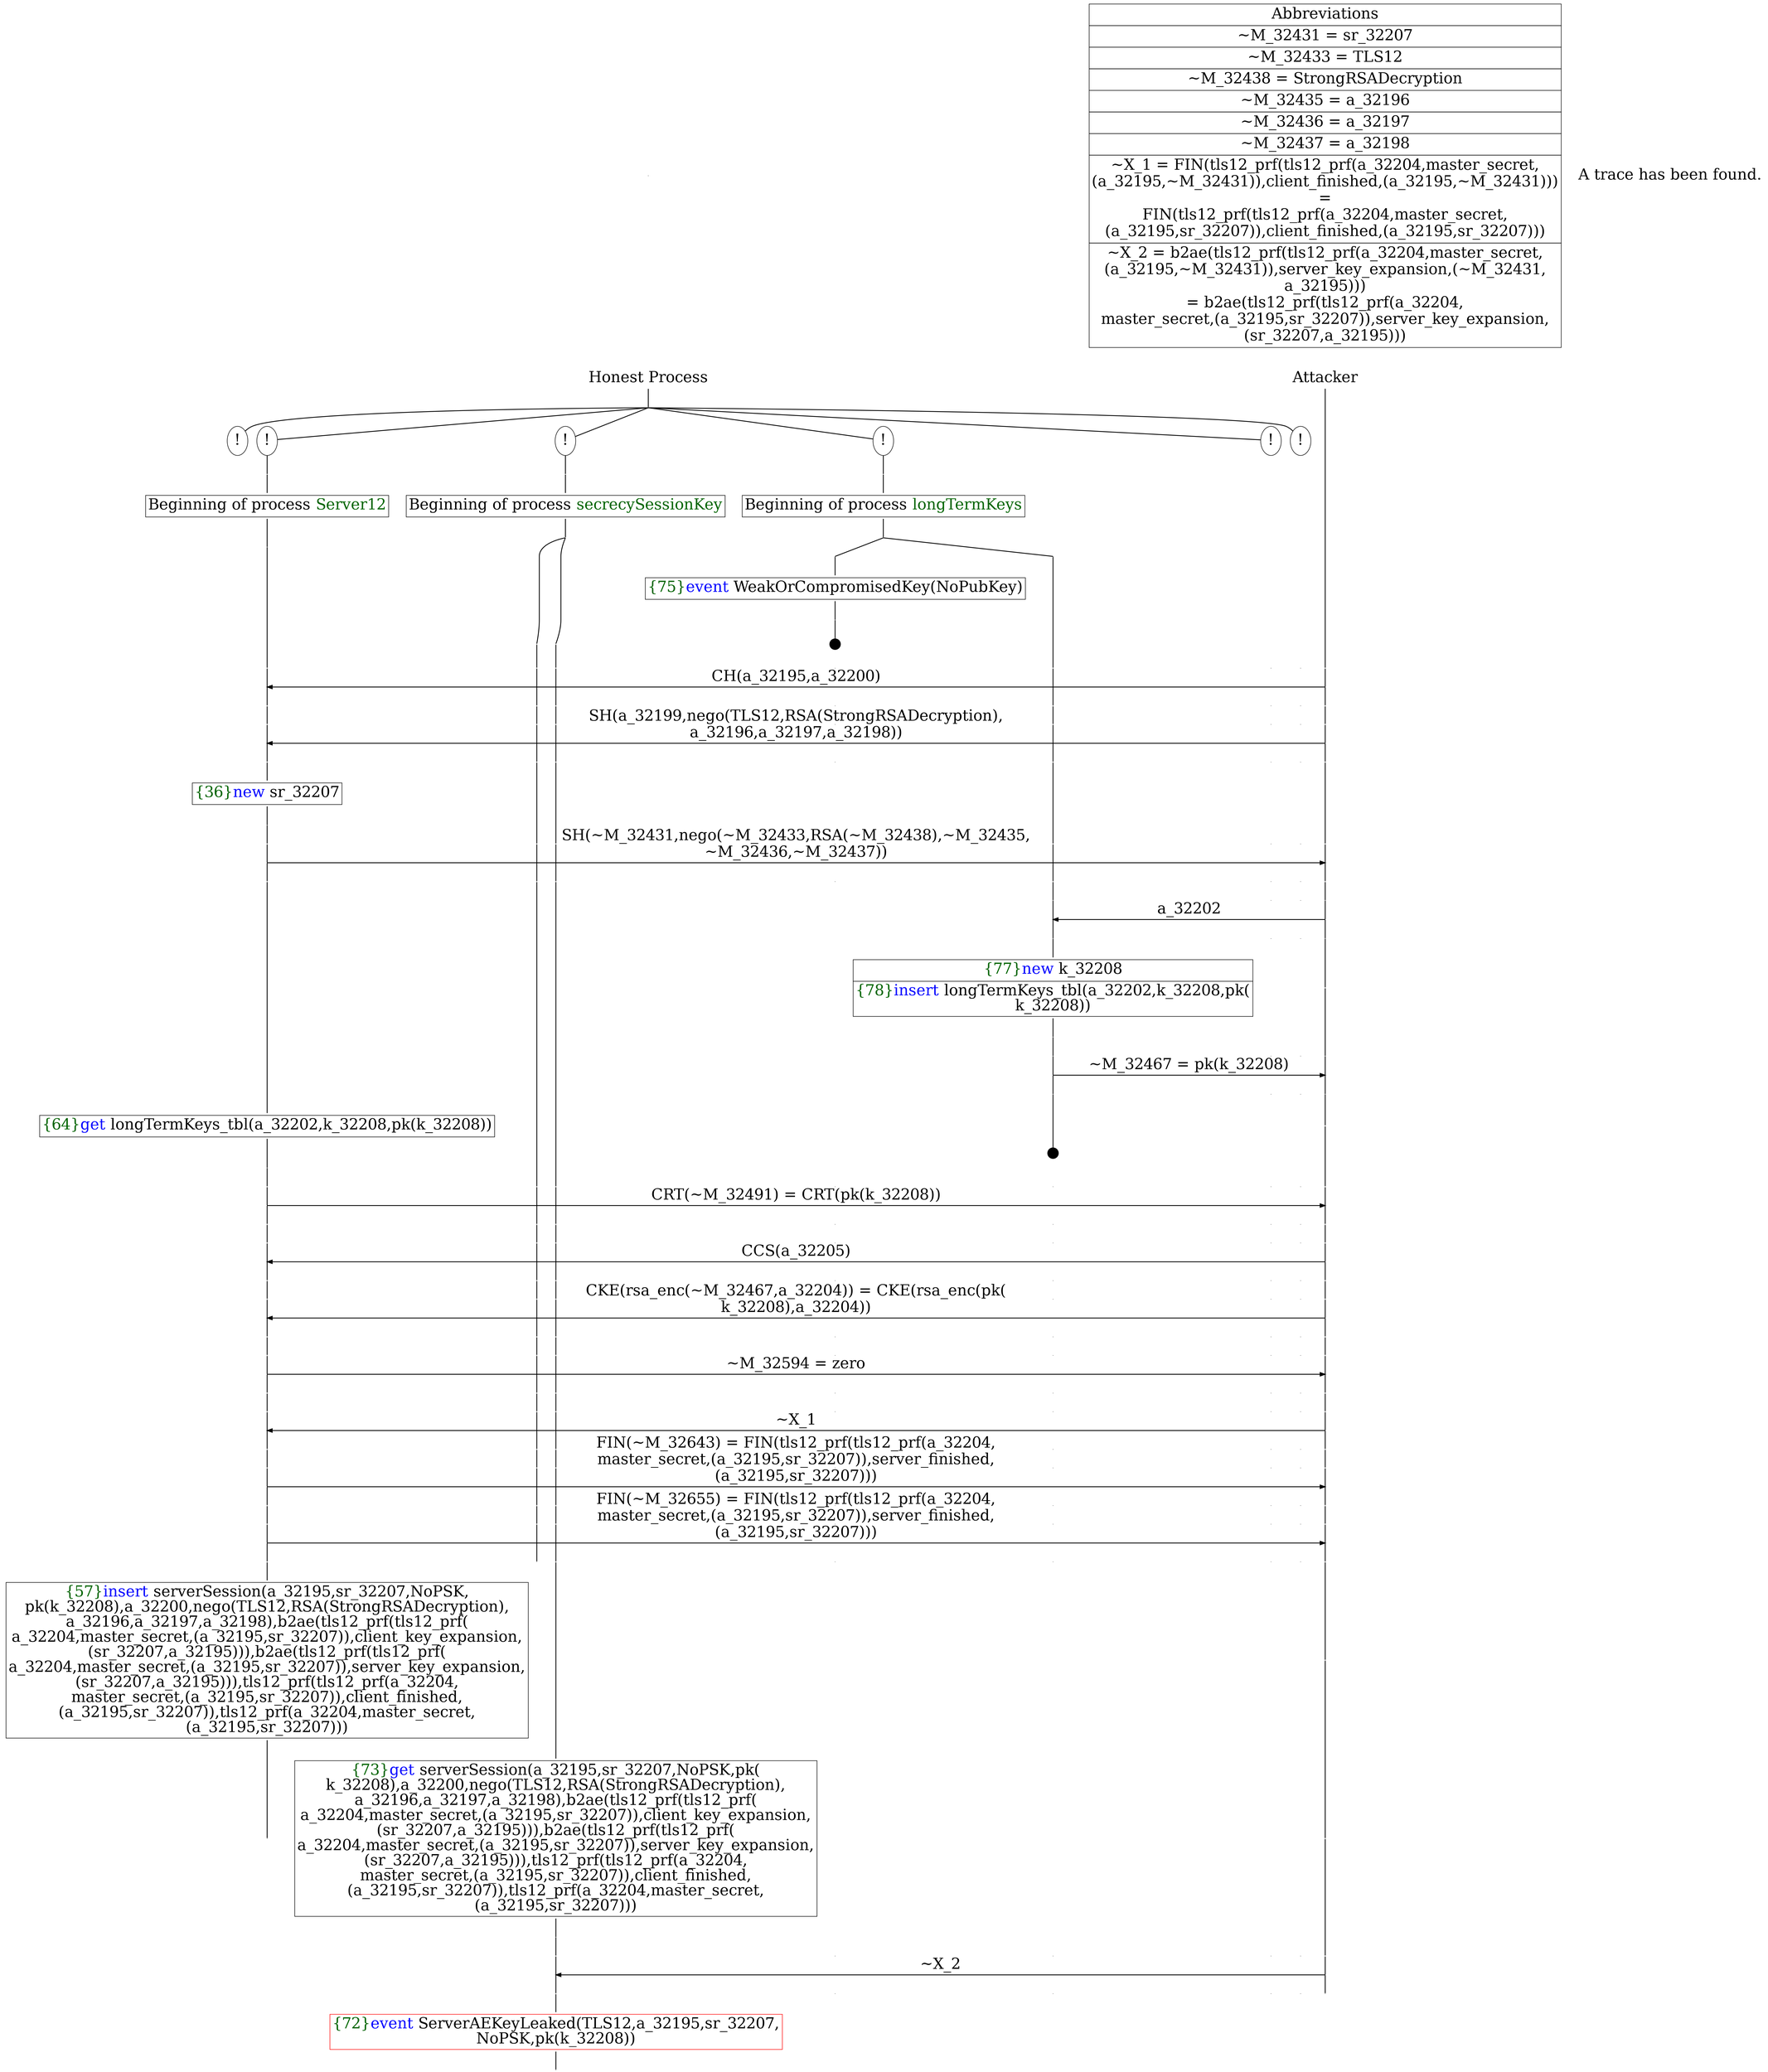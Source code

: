 digraph {
graph [ordering = out]
edge [arrowhead = none, penwidth = 1.6, fontsize = 30]
node [shape = point, width = 0, height = 0, fontsize = 30]
Trace<br/>
[label = <A trace has been found.<br/>
>, shape = plaintext]
P0__0 [label = "Honest Process", shape = plaintext]
P__0 [label = "Attacker", shape = plaintext]
Trace -> P0__0 [label = "", style = invisible, weight = 100]{rank = same; P0__0 P__0}
P0__0 -> P0__1 [label = <>, weight = 100]
/*RPar */
P0__1 -> P0_5__1 [label = <>]
P0__1 -> P0_4__1 [label = <>]
P0__1 -> P0_3__1 [label = <>]
P0__1 -> P0_2__1 [label = <>]
P0__1 -> P0_1__1 [label = <>]
P0__1 -> P0_0__1 [label = <>]
P0__1 [label = "", fixedsize = false, width = 0, height = 0, shape = none]
{rank = same; P0_0__1 P0_1__1 P0_2__1 P0_3__1 P0_4__1 P0_5__1}
P0_0__1 [label = "!", shape = ellipse]
P0_1__1 [label = "!", shape = ellipse]
P0_2__1 [label = "!", shape = ellipse]
P0_2_0__1 [label = "", fixedsize = false, width = 0, height = 0, shape = none]
P0_2__1 -> P0_2_0__1 [label = <>, weight = 100]
P0_2_0__1 -> P0_2_0__2 [label = <>, weight = 100]
P0_2_0__2 [shape = plaintext, label = <<TABLE BORDER="0" CELLBORDER="1" CELLSPACING="0" CELLPADDING="4"> <TR><TD>Beginning of process <FONT COLOR="darkgreen">longTermKeys</FONT></TD></TR></TABLE>>]
P0_2_0__2 -> P0_2_0__3 [label = <>, weight = 100]
/*RPar */
P0_2_0__3 -> P0_2_0_1__3 [label = <>]
P0_2_0__3 -> P0_2_0_0__3 [label = <>]
P0_2_0__3 [label = "", fixedsize = false, width = 0, height = 0, shape = none]
{rank = same; P0_2_0_0__3 P0_2_0_1__3}
P0_2_0_1__3 -> P0_2_0_1__4 [label = <>, weight = 100]
P0_2_0_1__4 [shape = plaintext, label = <<TABLE BORDER="0" CELLBORDER="1" CELLSPACING="0" CELLPADDING="4"> <TR><TD><FONT COLOR="darkgreen">{75}</FONT><FONT COLOR="blue">event</FONT> WeakOrCompromisedKey(NoPubKey)</TD></TR></TABLE>>]
P0_2_0_1__4 -> P0_2_0_1__5 [label = <>, weight = 100]
P0_2_0_1__6 [label = "", width = 0.3, height = 0.3]
P0_2_0_1__5 -> P0_2_0_1__6 [label = <>, weight = 100]
P0_3__1 [label = "!", shape = ellipse]
P0_3_0__1 [label = "", fixedsize = false, width = 0, height = 0, shape = none]
P0_3__1 -> P0_3_0__1 [label = <>, weight = 100]
P0_3_0__1 -> P0_3_0__2 [label = <>, weight = 100]
P0_3_0__2 [shape = plaintext, label = <<TABLE BORDER="0" CELLBORDER="1" CELLSPACING="0" CELLPADDING="4"> <TR><TD>Beginning of process <FONT COLOR="darkgreen">secrecySessionKey</FONT></TD></TR></TABLE>>]
P0_3_0__2 -> P0_3_0__3 [label = <>, weight = 100]
/*RPar */
P0_3_0__3 -> P0_3_0_1__3 [label = <>]
P0_3_0__3 -> P0_3_0_0__3 [label = <>]
P0_3_0__3 [label = "", fixedsize = false, width = 0, height = 0, shape = none]
{rank = same; P0_3_0_0__3 P0_3_0_1__3}
P0_4__1 [label = "!", shape = ellipse]
P0_4_0__1 [label = "", fixedsize = false, width = 0, height = 0, shape = none]
P0_4__1 -> P0_4_0__1 [label = <>, weight = 100]
P0_4_0__1 -> P0_4_0__2 [label = <>, weight = 100]
P0_4_0__2 [shape = plaintext, label = <<TABLE BORDER="0" CELLBORDER="1" CELLSPACING="0" CELLPADDING="4"> <TR><TD>Beginning of process <FONT COLOR="darkgreen">Server12</FONT></TD></TR></TABLE>>]
P0_4_0__2 -> P0_4_0__3 [label = <>, weight = 100]
P0_5__1 [label = "!", shape = ellipse]
P0_4_0__3 -> P0_4_0__4 [label = <>, weight = 100]
P0_3_0_1__3 -> P0_3_0_1__4 [label = <>, weight = 100]
P0_3_0_0__3 -> P0_3_0_0__4 [label = <>, weight = 100]
P0_2_0_1__7 [label = "", style = invisible]
P0_2_0_1__6 -> P0_2_0_1__7 [label = <>, weight = 100, style = invisible]
P0_2_0_0__3 -> P0_2_0_0__4 [label = <>, weight = 100]
P0_1__2 [label = "", style = invisible]
P0_1__1 -> P0_1__2 [label = <>, weight = 100, style = invisible]
P0_0__2 [label = "", style = invisible]
P0_0__1 -> P0_0__2 [label = <>, weight = 100, style = invisible]
P__0 -> P__1 [label = <>, weight = 100]
{rank = same; P__1 P0_0__2 P0_1__2 P0_2_0_0__4 P0_2_0_1__7 P0_3_0_0__4 P0_3_0_1__4 P0_4_0__4}
P0_4_0__4 -> P0_4_0__5 [label = <>, weight = 100]
P__1 -> P__2 [label = <>, weight = 100]
{rank = same; P__2 P0_4_0__5}
P0_4_0__5 -> P__2 [label = <CH(a_32195,a_32200)>, dir = back, arrowhead = normal]
P0_4_0__5 -> P0_4_0__6 [label = <>, weight = 100]
P0_3_0_1__4 -> P0_3_0_1__5 [label = <>, weight = 100]
P0_3_0_0__4 -> P0_3_0_0__5 [label = <>, weight = 100]
P0_2_0_1__8 [label = "", style = invisible]
P0_2_0_1__7 -> P0_2_0_1__8 [label = <>, weight = 100, style = invisible]
P0_2_0_0__4 -> P0_2_0_0__5 [label = <>, weight = 100]
P0_1__3 [label = "", style = invisible]
P0_1__2 -> P0_1__3 [label = <>, weight = 100, style = invisible]
P0_0__3 [label = "", style = invisible]
P0_0__2 -> P0_0__3 [label = <>, weight = 100, style = invisible]
P__2 -> P__3 [label = <>, weight = 100]
{rank = same; P__3 P0_0__3 P0_1__3 P0_2_0_0__5 P0_2_0_1__8 P0_3_0_0__5 P0_3_0_1__5 P0_4_0__6}
P0_4_0__6 -> P0_4_0__7 [label = <>, weight = 100]
P0_3_0_1__5 -> P0_3_0_1__6 [label = <>, weight = 100]
P0_3_0_0__5 -> P0_3_0_0__6 [label = <>, weight = 100]
P0_2_0_1__9 [label = "", style = invisible]
P0_2_0_1__8 -> P0_2_0_1__9 [label = <>, weight = 100, style = invisible]
P0_2_0_0__5 -> P0_2_0_0__6 [label = <>, weight = 100]
P0_1__4 [label = "", style = invisible]
P0_1__3 -> P0_1__4 [label = <>, weight = 100, style = invisible]
P0_0__4 [label = "", style = invisible]
P0_0__3 -> P0_0__4 [label = <>, weight = 100, style = invisible]
P__3 -> P__4 [label = <>, weight = 100]
{rank = same; P__4 P0_0__4 P0_1__4 P0_2_0_0__6 P0_2_0_1__9 P0_3_0_0__6 P0_3_0_1__6 P0_4_0__7}
P0_4_0__7 -> P0_4_0__8 [label = <>, weight = 100]
P__4 -> P__5 [label = <>, weight = 100]
{rank = same; P__5 P0_4_0__8}
P0_4_0__8 -> P__5 [label = <SH(a_32199,nego(TLS12,RSA(StrongRSADecryption),<br/>
a_32196,a_32197,a_32198))>, dir = back, arrowhead = normal]
P0_4_0__8 -> P0_4_0__9 [label = <>, weight = 100]
P0_3_0_1__6 -> P0_3_0_1__7 [label = <>, weight = 100]
P0_3_0_0__6 -> P0_3_0_0__7 [label = <>, weight = 100]
P0_2_0_1__10 [label = "", style = invisible]
P0_2_0_1__9 -> P0_2_0_1__10 [label = <>, weight = 100, style = invisible]
P0_2_0_0__6 -> P0_2_0_0__7 [label = <>, weight = 100]
P0_1__5 [label = "", style = invisible]
P0_1__4 -> P0_1__5 [label = <>, weight = 100, style = invisible]
P0_0__5 [label = "", style = invisible]
P0_0__4 -> P0_0__5 [label = <>, weight = 100, style = invisible]
P__5 -> P__6 [label = <>, weight = 100]
{rank = same; P__6 P0_0__5 P0_1__5 P0_2_0_0__7 P0_2_0_1__10 P0_3_0_0__7 P0_3_0_1__7 P0_4_0__9}
P0_4_0__9 -> P0_4_0__10 [label = <>, weight = 100]
P0_4_0__10 [shape = plaintext, label = <<TABLE BORDER="0" CELLBORDER="1" CELLSPACING="0" CELLPADDING="4"> <TR><TD><FONT COLOR="darkgreen">{36}</FONT><FONT COLOR="blue">new </FONT>sr_32207</TD></TR></TABLE>>]
P0_4_0__10 -> P0_4_0__11 [label = <>, weight = 100]
P0_4_0__11 -> P0_4_0__12 [label = <>, weight = 100]
P0_3_0_1__7 -> P0_3_0_1__8 [label = <>, weight = 100]
P0_3_0_0__7 -> P0_3_0_0__8 [label = <>, weight = 100]
P0_2_0_1__11 [label = "", style = invisible]
P0_2_0_1__10 -> P0_2_0_1__11 [label = <>, weight = 100, style = invisible]
P0_2_0_0__7 -> P0_2_0_0__8 [label = <>, weight = 100]
P0_1__6 [label = "", style = invisible]
P0_1__5 -> P0_1__6 [label = <>, weight = 100, style = invisible]
P0_0__6 [label = "", style = invisible]
P0_0__5 -> P0_0__6 [label = <>, weight = 100, style = invisible]
P__6 -> P__7 [label = <>, weight = 100]
{rank = same; P__7 P0_0__6 P0_1__6 P0_2_0_0__8 P0_2_0_1__11 P0_3_0_0__8 P0_3_0_1__8 P0_4_0__12}
P0_4_0__12 -> P0_4_0__13 [label = <>, weight = 100]
P__7 -> P__8 [label = <>, weight = 100]
{rank = same; P__8 P0_4_0__13}
P0_4_0__13 -> P__8 [label = <SH(~M_32431,nego(~M_32433,RSA(~M_32438),~M_32435,<br/>
~M_32436,~M_32437))>, arrowhead = normal]
P0_4_0__13 -> P0_4_0__14 [label = <>, weight = 100]
P0_3_0_1__8 -> P0_3_0_1__9 [label = <>, weight = 100]
P0_3_0_0__8 -> P0_3_0_0__9 [label = <>, weight = 100]
P0_2_0_1__12 [label = "", style = invisible]
P0_2_0_1__11 -> P0_2_0_1__12 [label = <>, weight = 100, style = invisible]
P0_2_0_0__8 -> P0_2_0_0__9 [label = <>, weight = 100]
P0_1__7 [label = "", style = invisible]
P0_1__6 -> P0_1__7 [label = <>, weight = 100, style = invisible]
P0_0__7 [label = "", style = invisible]
P0_0__6 -> P0_0__7 [label = <>, weight = 100, style = invisible]
P__8 -> P__9 [label = <>, weight = 100]
{rank = same; P__9 P0_0__7 P0_1__7 P0_2_0_0__9 P0_2_0_1__12 P0_3_0_0__9 P0_3_0_1__9 P0_4_0__14}
P0_2_0_0__9 -> P0_2_0_0__10 [label = <>, weight = 100]
P0_1__8 [label = "", style = invisible]
P0_1__7 -> P0_1__8 [label = <>, weight = 100, style = invisible]
P0_0__8 [label = "", style = invisible]
P0_0__7 -> P0_0__8 [label = <>, weight = 100, style = invisible]
P__9 -> P__10 [label = <>, weight = 100]
{rank = same; P__10 P0_0__8 P0_1__8 P0_2_0_0__10}
P0_2_0_0__10 -> P0_2_0_0__11 [label = <>, weight = 100]
P__10 -> P__11 [label = <>, weight = 100]
{rank = same; P__11 P0_2_0_0__11}
P0_2_0_0__11 -> P__11 [label = <a_32202>, dir = back, arrowhead = normal]
P0_2_0_0__11 -> P0_2_0_0__12 [label = <>, weight = 100]
P0_1__9 [label = "", style = invisible]
P0_1__8 -> P0_1__9 [label = <>, weight = 100, style = invisible]
P0_0__9 [label = "", style = invisible]
P0_0__8 -> P0_0__9 [label = <>, weight = 100, style = invisible]
P__11 -> P__12 [label = <>, weight = 100]
{rank = same; P__12 P0_0__9 P0_1__9 P0_2_0_0__12}
P0_2_0_0__12 -> P0_2_0_0__13 [label = <>, weight = 100]
P0_2_0_0__13 [shape = plaintext, label = <<TABLE BORDER="0" CELLBORDER="1" CELLSPACING="0" CELLPADDING="4"> <TR><TD><FONT COLOR="darkgreen">{77}</FONT><FONT COLOR="blue">new </FONT>k_32208</TD></TR><TR><TD><FONT COLOR="darkgreen">{78}</FONT><FONT COLOR="blue">insert </FONT>longTermKeys_tbl(a_32202,k_32208,pk(<br/>
k_32208))</TD></TR></TABLE>>]
P0_2_0_0__13 -> P0_2_0_0__14 [label = <>, weight = 100]
P__12 -> P__13 [label = <>, weight = 100]
{rank = same; P__13 P0_2_0_0__13}
P0_2_0_0__14 -> P0_2_0_0__15 [label = <>, weight = 100]
P0_1__10 [label = "", style = invisible]
P0_1__9 -> P0_1__10 [label = <>, weight = 100, style = invisible]
P0_0__10 [label = "", style = invisible]
P0_0__9 -> P0_0__10 [label = <>, weight = 100, style = invisible]
P__13 -> P__14 [label = <>, weight = 100]
{rank = same; P__14 P0_0__10 P0_1__10 P0_2_0_0__15}
P0_2_0_0__15 -> P0_2_0_0__16 [label = <>, weight = 100]
P__14 -> P__15 [label = <>, weight = 100]
{rank = same; P__15 P0_2_0_0__16}
P0_2_0_0__16 -> P__15 [label = <~M_32467 = pk(k_32208)>, arrowhead = normal]
P0_2_0_0__16 -> P0_2_0_0__17 [label = <>, weight = 100]
P0_1__11 [label = "", style = invisible]
P0_1__10 -> P0_1__11 [label = <>, weight = 100, style = invisible]
P0_0__11 [label = "", style = invisible]
P0_0__10 -> P0_0__11 [label = <>, weight = 100, style = invisible]
P__15 -> P__16 [label = <>, weight = 100]
{rank = same; P__16 P0_0__11 P0_1__11 P0_2_0_0__17}
P0_2_0_0__18 [label = "", width = 0.3, height = 0.3]
P0_2_0_0__17 -> P0_2_0_0__18 [label = <>, weight = 100]
P0_4_0__14 -> P0_4_0__15 [label = <>, weight = 100]
P0_4_0__15 [shape = plaintext, label = <<TABLE BORDER="0" CELLBORDER="1" CELLSPACING="0" CELLPADDING="4"> <TR><TD><FONT COLOR="darkgreen">{64}</FONT><FONT COLOR="blue">get </FONT>longTermKeys_tbl(a_32202,k_32208,pk(k_32208))<br/>
</TD></TR></TABLE>>]
P0_4_0__15 -> P0_4_0__16 [label = <>, weight = 100]
P__16 -> P__17 [label = <>, weight = 100]
{rank = same; P__17 P0_4_0__15}
P0_4_0__16 -> P0_4_0__17 [label = <>, weight = 100]
P0_3_0_1__9 -> P0_3_0_1__10 [label = <>, weight = 100]
P0_3_0_0__9 -> P0_3_0_0__10 [label = <>, weight = 100]
P0_2_0_1__13 [label = "", style = invisible]
P0_2_0_1__12 -> P0_2_0_1__13 [label = <>, weight = 100, style = invisible]
P0_2_0_0__19 [label = "", style = invisible]
P0_2_0_0__18 -> P0_2_0_0__19 [label = <>, weight = 100, style = invisible]
P0_1__12 [label = "", style = invisible]
P0_1__11 -> P0_1__12 [label = <>, weight = 100, style = invisible]
P0_0__12 [label = "", style = invisible]
P0_0__11 -> P0_0__12 [label = <>, weight = 100, style = invisible]
P__17 -> P__18 [label = <>, weight = 100]
{rank = same; P__18 P0_0__12 P0_1__12 P0_2_0_0__19 P0_2_0_1__13 P0_3_0_0__10 P0_3_0_1__10 P0_4_0__17}
P0_4_0__17 -> P0_4_0__18 [label = <>, weight = 100]
P__18 -> P__19 [label = <>, weight = 100]
{rank = same; P__19 P0_4_0__18}
P0_4_0__18 -> P__19 [label = <CRT(~M_32491) = CRT(pk(k_32208))>, arrowhead = normal]
P0_4_0__18 -> P0_4_0__19 [label = <>, weight = 100]
P0_3_0_1__10 -> P0_3_0_1__11 [label = <>, weight = 100]
P0_3_0_0__10 -> P0_3_0_0__11 [label = <>, weight = 100]
P0_2_0_1__14 [label = "", style = invisible]
P0_2_0_1__13 -> P0_2_0_1__14 [label = <>, weight = 100, style = invisible]
P0_2_0_0__20 [label = "", style = invisible]
P0_2_0_0__19 -> P0_2_0_0__20 [label = <>, weight = 100, style = invisible]
P0_1__13 [label = "", style = invisible]
P0_1__12 -> P0_1__13 [label = <>, weight = 100, style = invisible]
P0_0__13 [label = "", style = invisible]
P0_0__12 -> P0_0__13 [label = <>, weight = 100, style = invisible]
P__19 -> P__20 [label = <>, weight = 100]
{rank = same; P__20 P0_0__13 P0_1__13 P0_2_0_0__20 P0_2_0_1__14 P0_3_0_0__11 P0_3_0_1__11 P0_4_0__19}
P0_4_0__19 -> P0_4_0__20 [label = <>, weight = 100]
P0_3_0_1__11 -> P0_3_0_1__12 [label = <>, weight = 100]
P0_3_0_0__11 -> P0_3_0_0__12 [label = <>, weight = 100]
P0_2_0_1__15 [label = "", style = invisible]
P0_2_0_1__14 -> P0_2_0_1__15 [label = <>, weight = 100, style = invisible]
P0_2_0_0__21 [label = "", style = invisible]
P0_2_0_0__20 -> P0_2_0_0__21 [label = <>, weight = 100, style = invisible]
P0_1__14 [label = "", style = invisible]
P0_1__13 -> P0_1__14 [label = <>, weight = 100, style = invisible]
P0_0__14 [label = "", style = invisible]
P0_0__13 -> P0_0__14 [label = <>, weight = 100, style = invisible]
P__20 -> P__21 [label = <>, weight = 100]
{rank = same; P__21 P0_0__14 P0_1__14 P0_2_0_0__21 P0_2_0_1__15 P0_3_0_0__12 P0_3_0_1__12 P0_4_0__20}
P0_4_0__20 -> P0_4_0__21 [label = <>, weight = 100]
P__21 -> P__22 [label = <>, weight = 100]
{rank = same; P__22 P0_4_0__21}
P0_4_0__21 -> P__22 [label = <CCS(a_32205)>, dir = back, arrowhead = normal]
P0_4_0__21 -> P0_4_0__22 [label = <>, weight = 100]
P0_3_0_1__12 -> P0_3_0_1__13 [label = <>, weight = 100]
P0_3_0_0__12 -> P0_3_0_0__13 [label = <>, weight = 100]
P0_2_0_1__16 [label = "", style = invisible]
P0_2_0_1__15 -> P0_2_0_1__16 [label = <>, weight = 100, style = invisible]
P0_2_0_0__22 [label = "", style = invisible]
P0_2_0_0__21 -> P0_2_0_0__22 [label = <>, weight = 100, style = invisible]
P0_1__15 [label = "", style = invisible]
P0_1__14 -> P0_1__15 [label = <>, weight = 100, style = invisible]
P0_0__15 [label = "", style = invisible]
P0_0__14 -> P0_0__15 [label = <>, weight = 100, style = invisible]
P__22 -> P__23 [label = <>, weight = 100]
{rank = same; P__23 P0_0__15 P0_1__15 P0_2_0_0__22 P0_2_0_1__16 P0_3_0_0__13 P0_3_0_1__13 P0_4_0__22}
P0_4_0__22 -> P0_4_0__23 [label = <>, weight = 100]
P0_3_0_1__13 -> P0_3_0_1__14 [label = <>, weight = 100]
P0_3_0_0__13 -> P0_3_0_0__14 [label = <>, weight = 100]
P0_2_0_1__17 [label = "", style = invisible]
P0_2_0_1__16 -> P0_2_0_1__17 [label = <>, weight = 100, style = invisible]
P0_2_0_0__23 [label = "", style = invisible]
P0_2_0_0__22 -> P0_2_0_0__23 [label = <>, weight = 100, style = invisible]
P0_1__16 [label = "", style = invisible]
P0_1__15 -> P0_1__16 [label = <>, weight = 100, style = invisible]
P0_0__16 [label = "", style = invisible]
P0_0__15 -> P0_0__16 [label = <>, weight = 100, style = invisible]
P__23 -> P__24 [label = <>, weight = 100]
{rank = same; P__24 P0_0__16 P0_1__16 P0_2_0_0__23 P0_2_0_1__17 P0_3_0_0__14 P0_3_0_1__14 P0_4_0__23}
P0_4_0__23 -> P0_4_0__24 [label = <>, weight = 100]
P__24 -> P__25 [label = <>, weight = 100]
{rank = same; P__25 P0_4_0__24}
P0_4_0__24 -> P__25 [label = <CKE(rsa_enc(~M_32467,a_32204)) = CKE(rsa_enc(pk(<br/>
k_32208),a_32204))>, dir = back, arrowhead = normal]
P0_4_0__24 -> P0_4_0__25 [label = <>, weight = 100]
P0_3_0_1__14 -> P0_3_0_1__15 [label = <>, weight = 100]
P0_3_0_0__14 -> P0_3_0_0__15 [label = <>, weight = 100]
P0_2_0_1__18 [label = "", style = invisible]
P0_2_0_1__17 -> P0_2_0_1__18 [label = <>, weight = 100, style = invisible]
P0_2_0_0__24 [label = "", style = invisible]
P0_2_0_0__23 -> P0_2_0_0__24 [label = <>, weight = 100, style = invisible]
P0_1__17 [label = "", style = invisible]
P0_1__16 -> P0_1__17 [label = <>, weight = 100, style = invisible]
P0_0__17 [label = "", style = invisible]
P0_0__16 -> P0_0__17 [label = <>, weight = 100, style = invisible]
P__25 -> P__26 [label = <>, weight = 100]
{rank = same; P__26 P0_0__17 P0_1__17 P0_2_0_0__24 P0_2_0_1__18 P0_3_0_0__15 P0_3_0_1__15 P0_4_0__25}
P0_4_0__25 -> P0_4_0__26 [label = <>, weight = 100]
P0_3_0_1__15 -> P0_3_0_1__16 [label = <>, weight = 100]
P0_3_0_0__15 -> P0_3_0_0__16 [label = <>, weight = 100]
P0_2_0_1__19 [label = "", style = invisible]
P0_2_0_1__18 -> P0_2_0_1__19 [label = <>, weight = 100, style = invisible]
P0_2_0_0__25 [label = "", style = invisible]
P0_2_0_0__24 -> P0_2_0_0__25 [label = <>, weight = 100, style = invisible]
P0_1__18 [label = "", style = invisible]
P0_1__17 -> P0_1__18 [label = <>, weight = 100, style = invisible]
P0_0__18 [label = "", style = invisible]
P0_0__17 -> P0_0__18 [label = <>, weight = 100, style = invisible]
P__26 -> P__27 [label = <>, weight = 100]
{rank = same; P__27 P0_0__18 P0_1__18 P0_2_0_0__25 P0_2_0_1__19 P0_3_0_0__16 P0_3_0_1__16 P0_4_0__26}
P0_4_0__26 -> P0_4_0__27 [label = <>, weight = 100]
P__27 -> P__28 [label = <>, weight = 100]
{rank = same; P__28 P0_4_0__27}
P0_4_0__27 -> P__28 [label = <~M_32594 = zero>, arrowhead = normal]
P0_4_0__27 -> P0_4_0__28 [label = <>, weight = 100]
P0_3_0_1__16 -> P0_3_0_1__17 [label = <>, weight = 100]
P0_3_0_0__16 -> P0_3_0_0__17 [label = <>, weight = 100]
P0_2_0_1__20 [label = "", style = invisible]
P0_2_0_1__19 -> P0_2_0_1__20 [label = <>, weight = 100, style = invisible]
P0_2_0_0__26 [label = "", style = invisible]
P0_2_0_0__25 -> P0_2_0_0__26 [label = <>, weight = 100, style = invisible]
P0_1__19 [label = "", style = invisible]
P0_1__18 -> P0_1__19 [label = <>, weight = 100, style = invisible]
P0_0__19 [label = "", style = invisible]
P0_0__18 -> P0_0__19 [label = <>, weight = 100, style = invisible]
P__28 -> P__29 [label = <>, weight = 100]
{rank = same; P__29 P0_0__19 P0_1__19 P0_2_0_0__26 P0_2_0_1__20 P0_3_0_0__17 P0_3_0_1__17 P0_4_0__28}
P0_4_0__28 -> P0_4_0__29 [label = <>, weight = 100]
P0_3_0_1__17 -> P0_3_0_1__18 [label = <>, weight = 100]
P0_3_0_0__17 -> P0_3_0_0__18 [label = <>, weight = 100]
P0_2_0_1__21 [label = "", style = invisible]
P0_2_0_1__20 -> P0_2_0_1__21 [label = <>, weight = 100, style = invisible]
P0_2_0_0__27 [label = "", style = invisible]
P0_2_0_0__26 -> P0_2_0_0__27 [label = <>, weight = 100, style = invisible]
P0_1__20 [label = "", style = invisible]
P0_1__19 -> P0_1__20 [label = <>, weight = 100, style = invisible]
P0_0__20 [label = "", style = invisible]
P0_0__19 -> P0_0__20 [label = <>, weight = 100, style = invisible]
P__29 -> P__30 [label = <>, weight = 100]
{rank = same; P__30 P0_0__20 P0_1__20 P0_2_0_0__27 P0_2_0_1__21 P0_3_0_0__18 P0_3_0_1__18 P0_4_0__29}
P0_4_0__29 -> P0_4_0__30 [label = <>, weight = 100]
P__30 -> P__31 [label = <>, weight = 100]
{rank = same; P__31 P0_4_0__30}
P0_4_0__30 -> P__31 [label = <~X_1>, dir = back, arrowhead = normal]
P0_4_0__30 -> P0_4_0__31 [label = <>, weight = 100]
P0_3_0_1__18 -> P0_3_0_1__19 [label = <>, weight = 100]
P0_3_0_0__18 -> P0_3_0_0__19 [label = <>, weight = 100]
P0_2_0_1__22 [label = "", style = invisible]
P0_2_0_1__21 -> P0_2_0_1__22 [label = <>, weight = 100, style = invisible]
P0_2_0_0__28 [label = "", style = invisible]
P0_2_0_0__27 -> P0_2_0_0__28 [label = <>, weight = 100, style = invisible]
P0_1__21 [label = "", style = invisible]
P0_1__20 -> P0_1__21 [label = <>, weight = 100, style = invisible]
P0_0__21 [label = "", style = invisible]
P0_0__20 -> P0_0__21 [label = <>, weight = 100, style = invisible]
P__31 -> P__32 [label = <>, weight = 100]
{rank = same; P__32 P0_0__21 P0_1__21 P0_2_0_0__28 P0_2_0_1__22 P0_3_0_0__19 P0_3_0_1__19 P0_4_0__31}
P0_4_0__31 -> P0_4_0__32 [label = <>, weight = 100]
P0_3_0_1__19 -> P0_3_0_1__20 [label = <>, weight = 100]
P0_3_0_0__19 -> P0_3_0_0__20 [label = <>, weight = 100]
P0_2_0_1__23 [label = "", style = invisible]
P0_2_0_1__22 -> P0_2_0_1__23 [label = <>, weight = 100, style = invisible]
P0_2_0_0__29 [label = "", style = invisible]
P0_2_0_0__28 -> P0_2_0_0__29 [label = <>, weight = 100, style = invisible]
P0_1__22 [label = "", style = invisible]
P0_1__21 -> P0_1__22 [label = <>, weight = 100, style = invisible]
P0_0__22 [label = "", style = invisible]
P0_0__21 -> P0_0__22 [label = <>, weight = 100, style = invisible]
P__32 -> P__33 [label = <>, weight = 100]
{rank = same; P__33 P0_0__22 P0_1__22 P0_2_0_0__29 P0_2_0_1__23 P0_3_0_0__20 P0_3_0_1__20 P0_4_0__32}
P0_4_0__32 -> P0_4_0__33 [label = <>, weight = 100]
P__33 -> P__34 [label = <>, weight = 100]
{rank = same; P__34 P0_4_0__33}
P0_4_0__33 -> P__34 [label = <FIN(~M_32643) = FIN(tls12_prf(tls12_prf(a_32204,<br/>
master_secret,(a_32195,sr_32207)),server_finished,<br/>
(a_32195,sr_32207)))>, arrowhead = normal]
P0_4_0__33 -> P0_4_0__34 [label = <>, weight = 100]
P0_3_0_1__20 -> P0_3_0_1__21 [label = <>, weight = 100]
P0_3_0_0__20 -> P0_3_0_0__21 [label = <>, weight = 100]
P0_2_0_1__24 [label = "", style = invisible]
P0_2_0_1__23 -> P0_2_0_1__24 [label = <>, weight = 100, style = invisible]
P0_2_0_0__30 [label = "", style = invisible]
P0_2_0_0__29 -> P0_2_0_0__30 [label = <>, weight = 100, style = invisible]
P0_1__23 [label = "", style = invisible]
P0_1__22 -> P0_1__23 [label = <>, weight = 100, style = invisible]
P0_0__23 [label = "", style = invisible]
P0_0__22 -> P0_0__23 [label = <>, weight = 100, style = invisible]
P__34 -> P__35 [label = <>, weight = 100]
{rank = same; P__35 P0_0__23 P0_1__23 P0_2_0_0__30 P0_2_0_1__24 P0_3_0_0__21 P0_3_0_1__21 P0_4_0__34}
P0_4_0__34 -> P0_4_0__35 [label = <>, weight = 100]
P0_3_0_1__21 -> P0_3_0_1__22 [label = <>, weight = 100]
P0_3_0_0__21 -> P0_3_0_0__22 [label = <>, weight = 100]
P0_2_0_1__25 [label = "", style = invisible]
P0_2_0_1__24 -> P0_2_0_1__25 [label = <>, weight = 100, style = invisible]
P0_2_0_0__31 [label = "", style = invisible]
P0_2_0_0__30 -> P0_2_0_0__31 [label = <>, weight = 100, style = invisible]
P0_1__24 [label = "", style = invisible]
P0_1__23 -> P0_1__24 [label = <>, weight = 100, style = invisible]
P0_0__24 [label = "", style = invisible]
P0_0__23 -> P0_0__24 [label = <>, weight = 100, style = invisible]
P__35 -> P__36 [label = <>, weight = 100]
{rank = same; P__36 P0_0__24 P0_1__24 P0_2_0_0__31 P0_2_0_1__25 P0_3_0_0__22 P0_3_0_1__22 P0_4_0__35}
P0_4_0__35 -> P0_4_0__36 [label = <>, weight = 100]
P__36 -> P__37 [label = <>, weight = 100]
{rank = same; P__37 P0_4_0__36}
P0_4_0__36 -> P__37 [label = <FIN(~M_32655) = FIN(tls12_prf(tls12_prf(a_32204,<br/>
master_secret,(a_32195,sr_32207)),server_finished,<br/>
(a_32195,sr_32207)))>, arrowhead = normal]
P0_4_0__36 -> P0_4_0__37 [label = <>, weight = 100]
P0_3_0_1__22 -> P0_3_0_1__23 [label = <>, weight = 100]
P0_3_0_0__22 -> P0_3_0_0__23 [label = <>, weight = 100]
P0_2_0_1__26 [label = "", style = invisible]
P0_2_0_1__25 -> P0_2_0_1__26 [label = <>, weight = 100, style = invisible]
P0_2_0_0__32 [label = "", style = invisible]
P0_2_0_0__31 -> P0_2_0_0__32 [label = <>, weight = 100, style = invisible]
P0_1__25 [label = "", style = invisible]
P0_1__24 -> P0_1__25 [label = <>, weight = 100, style = invisible]
P0_0__25 [label = "", style = invisible]
P0_0__24 -> P0_0__25 [label = <>, weight = 100, style = invisible]
P__37 -> P__38 [label = <>, weight = 100]
{rank = same; P__38 P0_0__25 P0_1__25 P0_2_0_0__32 P0_2_0_1__26 P0_3_0_0__23 P0_3_0_1__23 P0_4_0__37}
P0_4_0__37 -> P0_4_0__38 [label = <>, weight = 100]
P0_4_0__38 [shape = plaintext, label = <<TABLE BORDER="0" CELLBORDER="1" CELLSPACING="0" CELLPADDING="4"> <TR><TD><FONT COLOR="darkgreen">{57}</FONT><FONT COLOR="blue">insert </FONT>serverSession(a_32195,sr_32207,NoPSK,<br/>
pk(k_32208),a_32200,nego(TLS12,RSA(StrongRSADecryption),<br/>
a_32196,a_32197,a_32198),b2ae(tls12_prf(tls12_prf(<br/>
a_32204,master_secret,(a_32195,sr_32207)),client_key_expansion,<br/>
(sr_32207,a_32195))),b2ae(tls12_prf(tls12_prf(<br/>
a_32204,master_secret,(a_32195,sr_32207)),server_key_expansion,<br/>
(sr_32207,a_32195))),tls12_prf(tls12_prf(a_32204,<br/>
master_secret,(a_32195,sr_32207)),client_finished,<br/>
(a_32195,sr_32207)),tls12_prf(a_32204,master_secret,<br/>
(a_32195,sr_32207)))</TD></TR></TABLE>>]
P0_4_0__38 -> P0_4_0__39 [label = <>, weight = 100]
P__38 -> P__39 [label = <>, weight = 100]
{rank = same; P__39 P0_4_0__38}
P0_3_0_0__23 -> P0_3_0_0__24 [label = <>, weight = 100]
P0_3_0_0__24 [shape = plaintext, label = <<TABLE BORDER="0" CELLBORDER="1" CELLSPACING="0" CELLPADDING="4"> <TR><TD><FONT COLOR="darkgreen">{73}</FONT><FONT COLOR="blue">get </FONT>serverSession(a_32195,sr_32207,NoPSK,pk(<br/>
k_32208),a_32200,nego(TLS12,RSA(StrongRSADecryption),<br/>
a_32196,a_32197,a_32198),b2ae(tls12_prf(tls12_prf(<br/>
a_32204,master_secret,(a_32195,sr_32207)),client_key_expansion,<br/>
(sr_32207,a_32195))),b2ae(tls12_prf(tls12_prf(<br/>
a_32204,master_secret,(a_32195,sr_32207)),server_key_expansion,<br/>
(sr_32207,a_32195))),tls12_prf(tls12_prf(a_32204,<br/>
master_secret,(a_32195,sr_32207)),client_finished,<br/>
(a_32195,sr_32207)),tls12_prf(a_32204,master_secret,<br/>
(a_32195,sr_32207)))</TD></TR></TABLE>>]
P0_3_0_0__24 -> P0_3_0_0__25 [label = <>, weight = 100]
P__39 -> P__40 [label = <>, weight = 100]
{rank = same; P__40 P0_3_0_0__24}
P0_3_0_0__25 -> P0_3_0_0__26 [label = <>, weight = 100]
P0_2_0_1__27 [label = "", style = invisible]
P0_2_0_1__26 -> P0_2_0_1__27 [label = <>, weight = 100, style = invisible]
P0_2_0_0__33 [label = "", style = invisible]
P0_2_0_0__32 -> P0_2_0_0__33 [label = <>, weight = 100, style = invisible]
P0_1__26 [label = "", style = invisible]
P0_1__25 -> P0_1__26 [label = <>, weight = 100, style = invisible]
P0_0__26 [label = "", style = invisible]
P0_0__25 -> P0_0__26 [label = <>, weight = 100, style = invisible]
P__40 -> P__41 [label = <>, weight = 100]
{rank = same; P__41 P0_0__26 P0_1__26 P0_2_0_0__33 P0_2_0_1__27 P0_3_0_0__26}
P0_3_0_0__26 -> P0_3_0_0__27 [label = <>, weight = 100]
P__41 -> P__42 [label = <>, weight = 100]
{rank = same; P__42 P0_3_0_0__27}
P0_3_0_0__27 -> P__42 [label = <~X_2>, dir = back, arrowhead = normal]
P0_3_0_0__27 -> P0_3_0_0__28 [label = <>, weight = 100]
P0_2_0_1__28 [label = "", style = invisible]
P0_2_0_1__27 -> P0_2_0_1__28 [label = <>, weight = 100, style = invisible]
P0_2_0_0__34 [label = "", style = invisible]
P0_2_0_0__33 -> P0_2_0_0__34 [label = <>, weight = 100, style = invisible]
P0_1__27 [label = "", style = invisible]
P0_1__26 -> P0_1__27 [label = <>, weight = 100, style = invisible]
P0_0__27 [label = "", style = invisible]
P0_0__26 -> P0_0__27 [label = <>, weight = 100, style = invisible]
P__42 -> P__43 [label = <>, weight = 100]
{rank = same; P__43 P0_0__27 P0_1__27 P0_2_0_0__34 P0_2_0_1__28 P0_3_0_0__28}
P0_3_0_0__28 -> P0_3_0_0__29 [label = <>, weight = 100]
P0_3_0_0__29 [color = red, shape = plaintext, label = <<TABLE BORDER="0" CELLBORDER="1" CELLSPACING="0" CELLPADDING="4"> <TR><TD><FONT COLOR="darkgreen">{72}</FONT><FONT COLOR="blue">event</FONT> ServerAEKeyLeaked(TLS12,a_32195,sr_32207,<br/>
NoPSK,pk(k_32208))</TD></TR></TABLE>>]
P0_3_0_0__29 -> P0_3_0_0__30 [label = <>, weight = 100]
Abbrev [shape = plaintext, label = <<TABLE BORDER="0" CELLBORDER="1" CELLSPACING="0" CELLPADDING="4"><TR> <TD> Abbreviations </TD></TR><TR><TD>~M_32431 = sr_32207</TD></TR><TR><TD>~M_32433 = TLS12</TD></TR><TR><TD>~M_32438 = StrongRSADecryption</TD></TR><TR><TD>~M_32435 = a_32196</TD></TR><TR><TD>~M_32436 = a_32197</TD></TR><TR><TD>~M_32437 = a_32198</TD></TR><TR><TD>~X_1 = FIN(tls12_prf(tls12_prf(a_32204,master_secret,<br/>
(a_32195,~M_32431)),client_finished,(a_32195,~M_32431)))<br/>
=<br/>
FIN(tls12_prf(tls12_prf(a_32204,master_secret,<br/>
(a_32195,sr_32207)),client_finished,(a_32195,sr_32207)))</TD></TR><TR><TD>~X_2 = b2ae(tls12_prf(tls12_prf(a_32204,master_secret,<br/>
(a_32195,~M_32431)),server_key_expansion,(~M_32431,<br/>
a_32195)))<br/>
= b2ae(tls12_prf(tls12_prf(a_32204,<br/>
master_secret,(a_32195,sr_32207)),server_key_expansion,<br/>
(sr_32207,a_32195)))</TD></TR></TABLE>>]Abbrev -> P__0 [style = invisible, weight =100]}